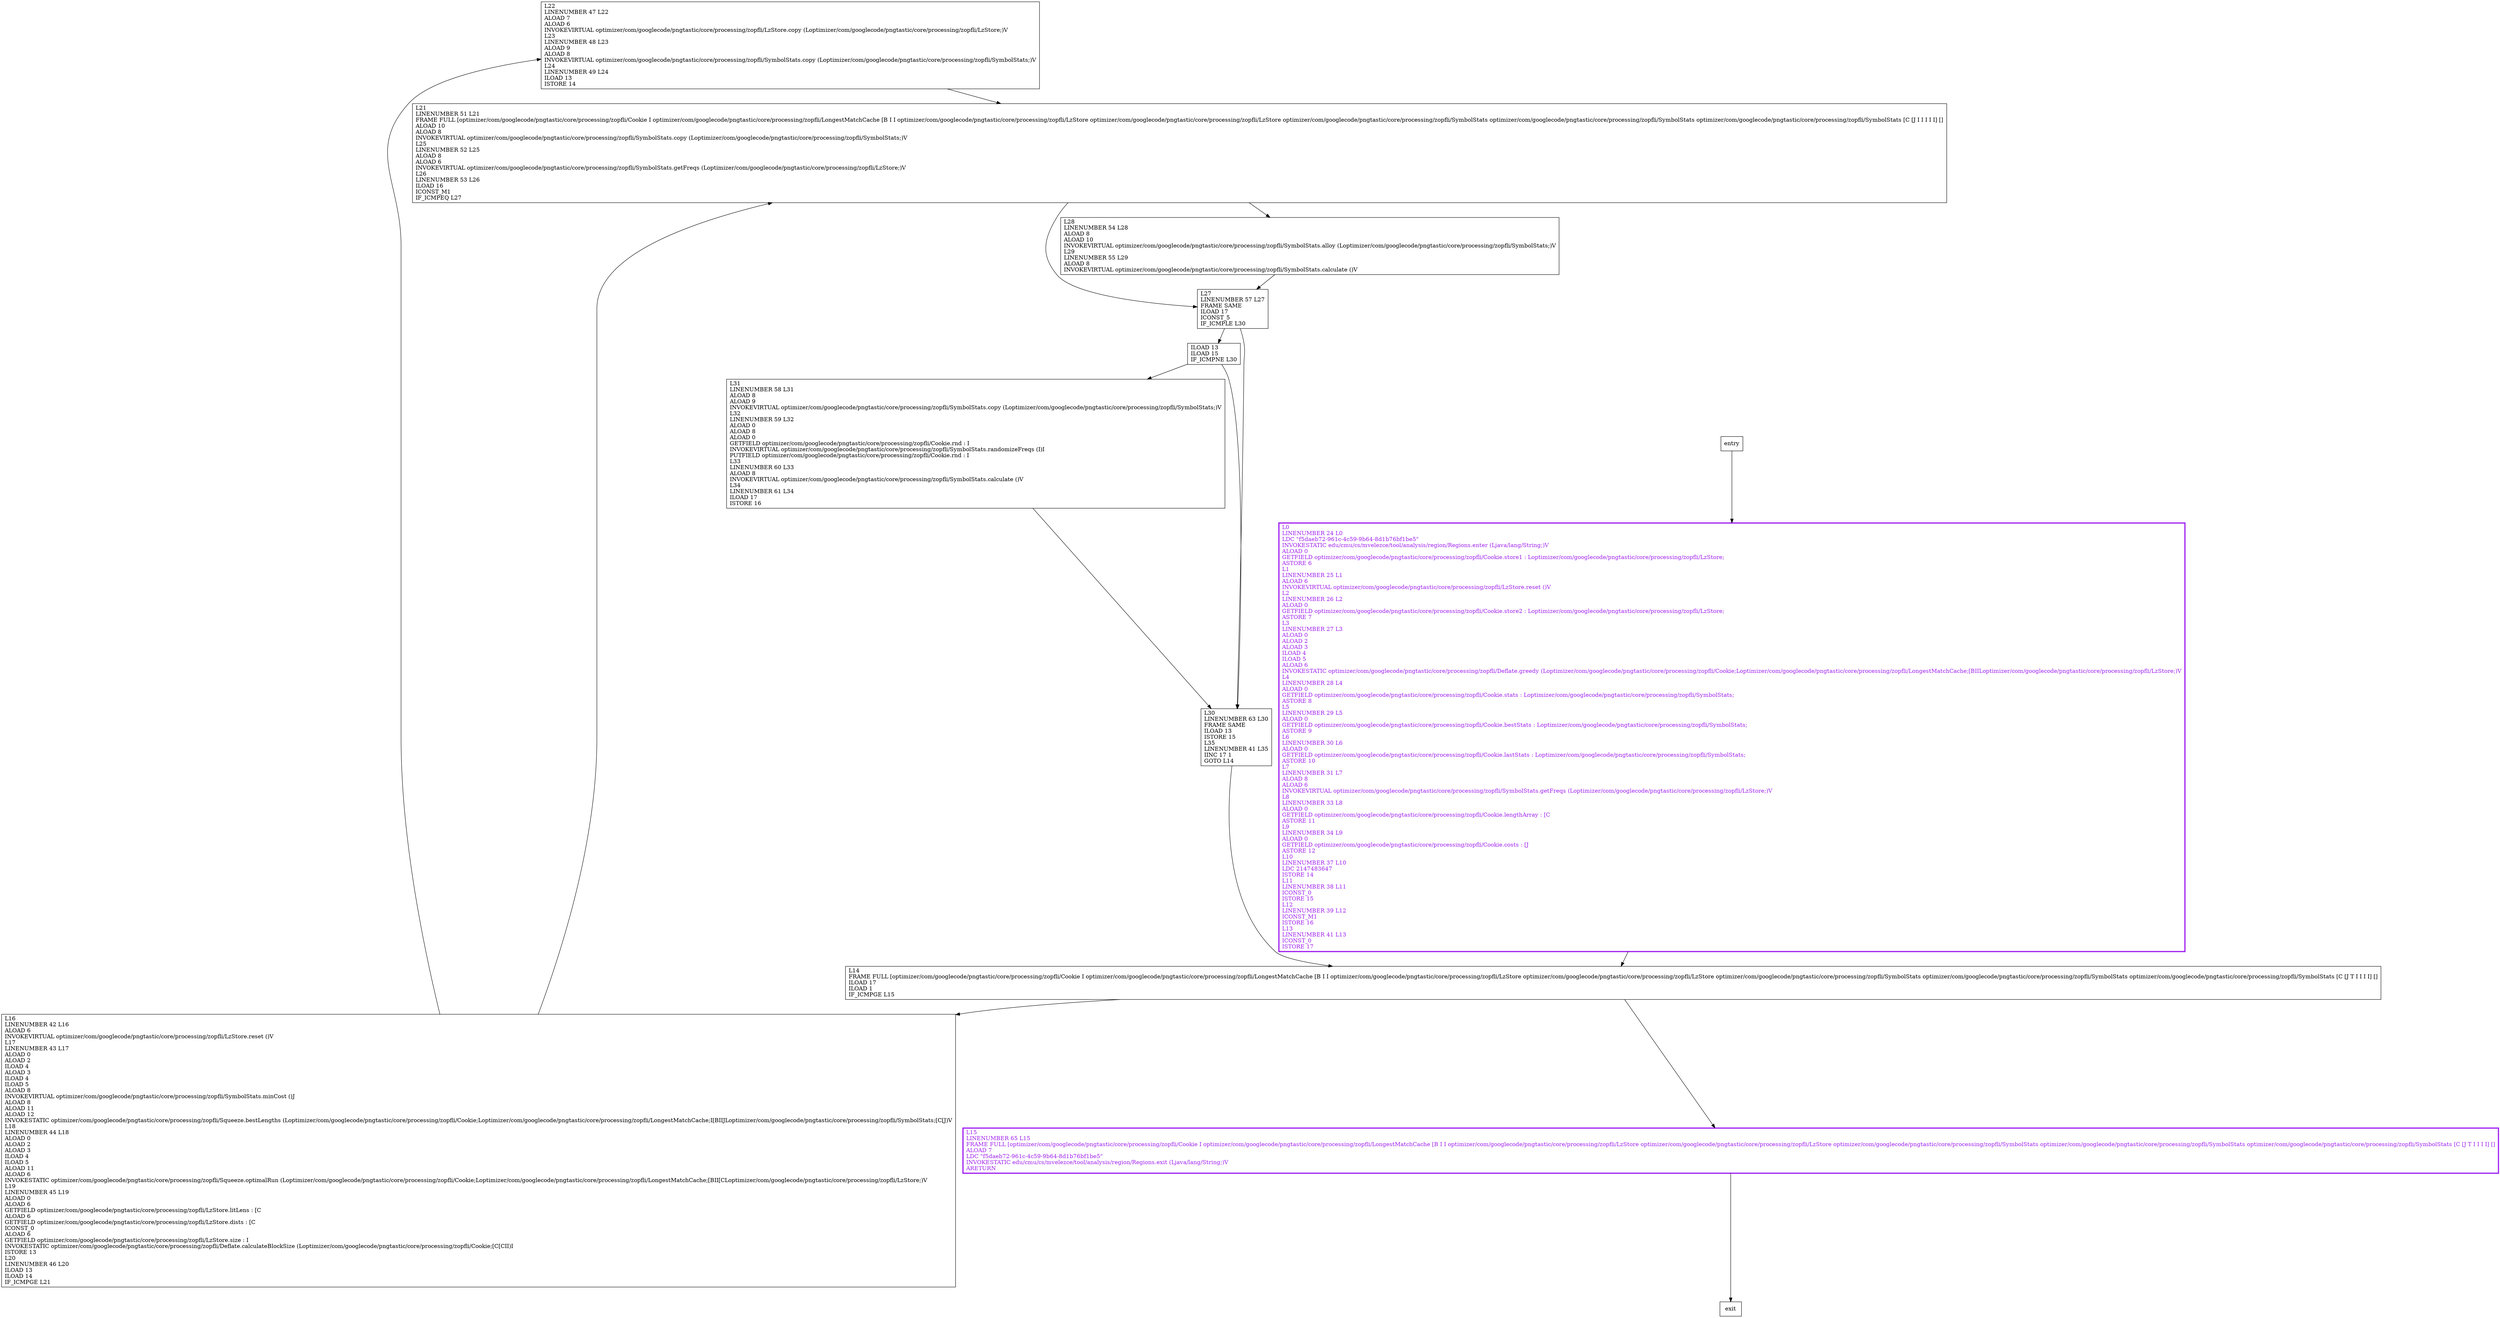 digraph optimal {
node [shape=record];
559065904 [label="L22\lLINENUMBER 47 L22\lALOAD 7\lALOAD 6\lINVOKEVIRTUAL optimizer/com/googlecode/pngtastic/core/processing/zopfli/LzStore.copy (Loptimizer/com/googlecode/pngtastic/core/processing/zopfli/LzStore;)V\lL23\lLINENUMBER 48 L23\lALOAD 9\lALOAD 8\lINVOKEVIRTUAL optimizer/com/googlecode/pngtastic/core/processing/zopfli/SymbolStats.copy (Loptimizer/com/googlecode/pngtastic/core/processing/zopfli/SymbolStats;)V\lL24\lLINENUMBER 49 L24\lILOAD 13\lISTORE 14\l"];
324008184 [label="L0\lLINENUMBER 24 L0\lLDC \"f5daeb72-961c-4c59-9b64-8d1b76bf1be5\"\lINVOKESTATIC edu/cmu/cs/mvelezce/tool/analysis/region/Regions.enter (Ljava/lang/String;)V\lALOAD 0\lGETFIELD optimizer/com/googlecode/pngtastic/core/processing/zopfli/Cookie.store1 : Loptimizer/com/googlecode/pngtastic/core/processing/zopfli/LzStore;\lASTORE 6\lL1\lLINENUMBER 25 L1\lALOAD 6\lINVOKEVIRTUAL optimizer/com/googlecode/pngtastic/core/processing/zopfli/LzStore.reset ()V\lL2\lLINENUMBER 26 L2\lALOAD 0\lGETFIELD optimizer/com/googlecode/pngtastic/core/processing/zopfli/Cookie.store2 : Loptimizer/com/googlecode/pngtastic/core/processing/zopfli/LzStore;\lASTORE 7\lL3\lLINENUMBER 27 L3\lALOAD 0\lALOAD 2\lALOAD 3\lILOAD 4\lILOAD 5\lALOAD 6\lINVOKESTATIC optimizer/com/googlecode/pngtastic/core/processing/zopfli/Deflate.greedy (Loptimizer/com/googlecode/pngtastic/core/processing/zopfli/Cookie;Loptimizer/com/googlecode/pngtastic/core/processing/zopfli/LongestMatchCache;[BIILoptimizer/com/googlecode/pngtastic/core/processing/zopfli/LzStore;)V\lL4\lLINENUMBER 28 L4\lALOAD 0\lGETFIELD optimizer/com/googlecode/pngtastic/core/processing/zopfli/Cookie.stats : Loptimizer/com/googlecode/pngtastic/core/processing/zopfli/SymbolStats;\lASTORE 8\lL5\lLINENUMBER 29 L5\lALOAD 0\lGETFIELD optimizer/com/googlecode/pngtastic/core/processing/zopfli/Cookie.bestStats : Loptimizer/com/googlecode/pngtastic/core/processing/zopfli/SymbolStats;\lASTORE 9\lL6\lLINENUMBER 30 L6\lALOAD 0\lGETFIELD optimizer/com/googlecode/pngtastic/core/processing/zopfli/Cookie.lastStats : Loptimizer/com/googlecode/pngtastic/core/processing/zopfli/SymbolStats;\lASTORE 10\lL7\lLINENUMBER 31 L7\lALOAD 8\lALOAD 6\lINVOKEVIRTUAL optimizer/com/googlecode/pngtastic/core/processing/zopfli/SymbolStats.getFreqs (Loptimizer/com/googlecode/pngtastic/core/processing/zopfli/LzStore;)V\lL8\lLINENUMBER 33 L8\lALOAD 0\lGETFIELD optimizer/com/googlecode/pngtastic/core/processing/zopfli/Cookie.lengthArray : [C\lASTORE 11\lL9\lLINENUMBER 34 L9\lALOAD 0\lGETFIELD optimizer/com/googlecode/pngtastic/core/processing/zopfli/Cookie.costs : [J\lASTORE 12\lL10\lLINENUMBER 37 L10\lLDC 2147483647\lISTORE 14\lL11\lLINENUMBER 38 L11\lICONST_0\lISTORE 15\lL12\lLINENUMBER 39 L12\lICONST_M1\lISTORE 16\lL13\lLINENUMBER 41 L13\lICONST_0\lISTORE 17\l"];
403930795 [label="L31\lLINENUMBER 58 L31\lALOAD 8\lALOAD 9\lINVOKEVIRTUAL optimizer/com/googlecode/pngtastic/core/processing/zopfli/SymbolStats.copy (Loptimizer/com/googlecode/pngtastic/core/processing/zopfli/SymbolStats;)V\lL32\lLINENUMBER 59 L32\lALOAD 0\lALOAD 8\lALOAD 0\lGETFIELD optimizer/com/googlecode/pngtastic/core/processing/zopfli/Cookie.rnd : I\lINVOKEVIRTUAL optimizer/com/googlecode/pngtastic/core/processing/zopfli/SymbolStats.randomizeFreqs (I)I\lPUTFIELD optimizer/com/googlecode/pngtastic/core/processing/zopfli/Cookie.rnd : I\lL33\lLINENUMBER 60 L33\lALOAD 8\lINVOKEVIRTUAL optimizer/com/googlecode/pngtastic/core/processing/zopfli/SymbolStats.calculate ()V\lL34\lLINENUMBER 61 L34\lILOAD 17\lISTORE 16\l"];
956480812 [label="L27\lLINENUMBER 57 L27\lFRAME SAME\lILOAD 17\lICONST_5\lIF_ICMPLE L30\l"];
234430897 [label="L16\lLINENUMBER 42 L16\lALOAD 6\lINVOKEVIRTUAL optimizer/com/googlecode/pngtastic/core/processing/zopfli/LzStore.reset ()V\lL17\lLINENUMBER 43 L17\lALOAD 0\lALOAD 2\lILOAD 4\lALOAD 3\lILOAD 4\lILOAD 5\lALOAD 8\lINVOKEVIRTUAL optimizer/com/googlecode/pngtastic/core/processing/zopfli/SymbolStats.minCost ()J\lALOAD 8\lALOAD 11\lALOAD 12\lINVOKESTATIC optimizer/com/googlecode/pngtastic/core/processing/zopfli/Squeeze.bestLengths (Loptimizer/com/googlecode/pngtastic/core/processing/zopfli/Cookie;Loptimizer/com/googlecode/pngtastic/core/processing/zopfli/LongestMatchCache;I[BIIJLoptimizer/com/googlecode/pngtastic/core/processing/zopfli/SymbolStats;[C[J)V\lL18\lLINENUMBER 44 L18\lALOAD 0\lALOAD 2\lALOAD 3\lILOAD 4\lILOAD 5\lALOAD 11\lALOAD 6\lINVOKESTATIC optimizer/com/googlecode/pngtastic/core/processing/zopfli/Squeeze.optimalRun (Loptimizer/com/googlecode/pngtastic/core/processing/zopfli/Cookie;Loptimizer/com/googlecode/pngtastic/core/processing/zopfli/LongestMatchCache;[BII[CLoptimizer/com/googlecode/pngtastic/core/processing/zopfli/LzStore;)V\lL19\lLINENUMBER 45 L19\lALOAD 0\lALOAD 6\lGETFIELD optimizer/com/googlecode/pngtastic/core/processing/zopfli/LzStore.litLens : [C\lALOAD 6\lGETFIELD optimizer/com/googlecode/pngtastic/core/processing/zopfli/LzStore.dists : [C\lICONST_0\lALOAD 6\lGETFIELD optimizer/com/googlecode/pngtastic/core/processing/zopfli/LzStore.size : I\lINVOKESTATIC optimizer/com/googlecode/pngtastic/core/processing/zopfli/Deflate.calculateBlockSize (Loptimizer/com/googlecode/pngtastic/core/processing/zopfli/Cookie;[C[CII)I\lISTORE 13\lL20\lLINENUMBER 46 L20\lILOAD 13\lILOAD 14\lIF_ICMPGE L21\l"];
15429318 [label="L30\lLINENUMBER 63 L30\lFRAME SAME\lILOAD 13\lISTORE 15\lL35\lLINENUMBER 41 L35\lIINC 17 1\lGOTO L14\l"];
1303773766 [label="L21\lLINENUMBER 51 L21\lFRAME FULL [optimizer/com/googlecode/pngtastic/core/processing/zopfli/Cookie I optimizer/com/googlecode/pngtastic/core/processing/zopfli/LongestMatchCache [B I I optimizer/com/googlecode/pngtastic/core/processing/zopfli/LzStore optimizer/com/googlecode/pngtastic/core/processing/zopfli/LzStore optimizer/com/googlecode/pngtastic/core/processing/zopfli/SymbolStats optimizer/com/googlecode/pngtastic/core/processing/zopfli/SymbolStats optimizer/com/googlecode/pngtastic/core/processing/zopfli/SymbolStats [C [J I I I I I] []\lALOAD 10\lALOAD 8\lINVOKEVIRTUAL optimizer/com/googlecode/pngtastic/core/processing/zopfli/SymbolStats.copy (Loptimizer/com/googlecode/pngtastic/core/processing/zopfli/SymbolStats;)V\lL25\lLINENUMBER 52 L25\lALOAD 8\lALOAD 6\lINVOKEVIRTUAL optimizer/com/googlecode/pngtastic/core/processing/zopfli/SymbolStats.getFreqs (Loptimizer/com/googlecode/pngtastic/core/processing/zopfli/LzStore;)V\lL26\lLINENUMBER 53 L26\lILOAD 16\lICONST_M1\lIF_ICMPEQ L27\l"];
2100487956 [label="L28\lLINENUMBER 54 L28\lALOAD 8\lALOAD 10\lINVOKEVIRTUAL optimizer/com/googlecode/pngtastic/core/processing/zopfli/SymbolStats.alloy (Loptimizer/com/googlecode/pngtastic/core/processing/zopfli/SymbolStats;)V\lL29\lLINENUMBER 55 L29\lALOAD 8\lINVOKEVIRTUAL optimizer/com/googlecode/pngtastic/core/processing/zopfli/SymbolStats.calculate ()V\l"];
886333120 [label="ILOAD 13\lILOAD 15\lIF_ICMPNE L30\l"];
1920147706 [label="L14\lFRAME FULL [optimizer/com/googlecode/pngtastic/core/processing/zopfli/Cookie I optimizer/com/googlecode/pngtastic/core/processing/zopfli/LongestMatchCache [B I I optimizer/com/googlecode/pngtastic/core/processing/zopfli/LzStore optimizer/com/googlecode/pngtastic/core/processing/zopfli/LzStore optimizer/com/googlecode/pngtastic/core/processing/zopfli/SymbolStats optimizer/com/googlecode/pngtastic/core/processing/zopfli/SymbolStats optimizer/com/googlecode/pngtastic/core/processing/zopfli/SymbolStats [C [J T I I I I] []\lILOAD 17\lILOAD 1\lIF_ICMPGE L15\l"];
1637821180 [label="L15\lLINENUMBER 65 L15\lFRAME FULL [optimizer/com/googlecode/pngtastic/core/processing/zopfli/Cookie I optimizer/com/googlecode/pngtastic/core/processing/zopfli/LongestMatchCache [B I I optimizer/com/googlecode/pngtastic/core/processing/zopfli/LzStore optimizer/com/googlecode/pngtastic/core/processing/zopfli/LzStore optimizer/com/googlecode/pngtastic/core/processing/zopfli/SymbolStats optimizer/com/googlecode/pngtastic/core/processing/zopfli/SymbolStats optimizer/com/googlecode/pngtastic/core/processing/zopfli/SymbolStats [C [J T I I I I] []\lALOAD 7\lLDC \"f5daeb72-961c-4c59-9b64-8d1b76bf1be5\"\lINVOKESTATIC edu/cmu/cs/mvelezce/tool/analysis/region/Regions.exit (Ljava/lang/String;)V\lARETURN\l"];
entry;
exit;
559065904 -> 1303773766;
324008184 -> 1920147706;
234430897 -> 559065904;
234430897 -> 1303773766;
1303773766 -> 956480812;
1303773766 -> 2100487956;
886333120 -> 403930795;
886333120 -> 15429318;
1920147706 -> 234430897;
1920147706 -> 1637821180;
1637821180 -> exit;
entry -> 324008184;
403930795 -> 15429318;
956480812 -> 15429318;
956480812 -> 886333120;
15429318 -> 1920147706;
2100487956 -> 956480812;
324008184[fontcolor="purple", penwidth=3, color="purple"];
1637821180[fontcolor="purple", penwidth=3, color="purple"];
}
